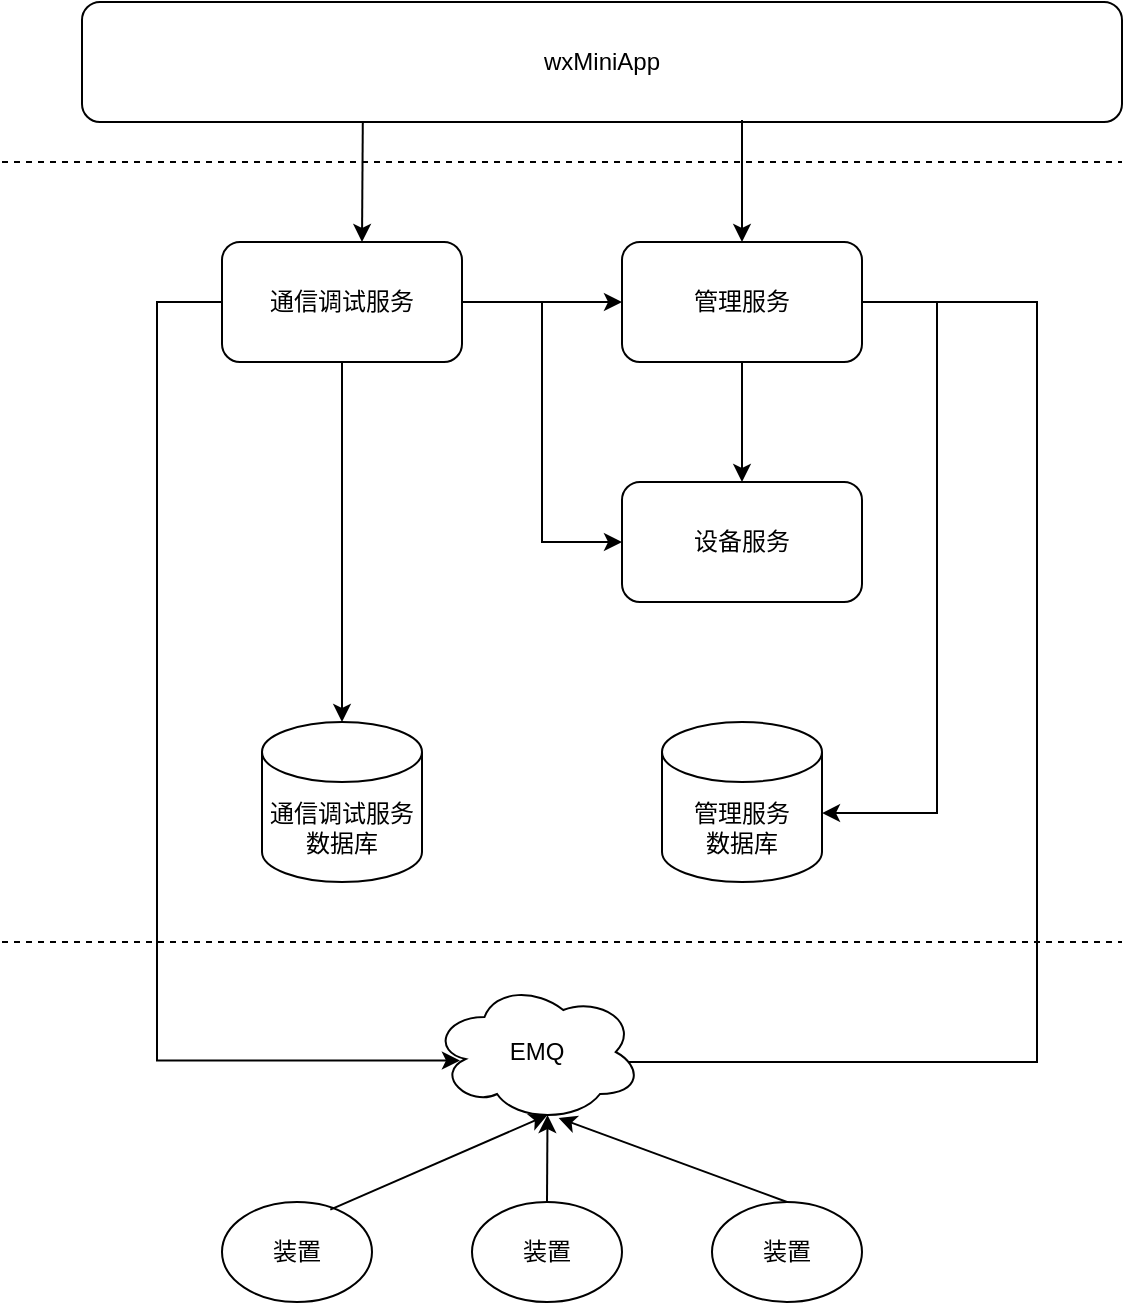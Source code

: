 <mxfile version="14.1.9" type="github">
  <diagram id="bD0QWK6CT8B8SLsxRT8G" name="Page-1">
    <mxGraphModel dx="1673" dy="878" grid="1" gridSize="10" guides="1" tooltips="1" connect="1" arrows="1" fold="1" page="1" pageScale="1" pageWidth="827" pageHeight="1169" math="0" shadow="0">
      <root>
        <mxCell id="0" />
        <mxCell id="1" parent="0" />
        <mxCell id="f1y5AYIvf9ieyhZj-kux-1" value="wxMiniApp" style="rounded=1;whiteSpace=wrap;html=1;" vertex="1" parent="1">
          <mxGeometry x="160" y="80" width="520" height="60" as="geometry" />
        </mxCell>
        <mxCell id="f1y5AYIvf9ieyhZj-kux-3" value="" style="endArrow=none;dashed=1;html=1;" edge="1" parent="1">
          <mxGeometry width="50" height="50" relative="1" as="geometry">
            <mxPoint x="120" y="160" as="sourcePoint" />
            <mxPoint x="680" y="160" as="targetPoint" />
          </mxGeometry>
        </mxCell>
        <mxCell id="f1y5AYIvf9ieyhZj-kux-16" style="edgeStyle=orthogonalEdgeStyle;rounded=0;orthogonalLoop=1;jettySize=auto;html=1;exitX=1;exitY=0.5;exitDx=0;exitDy=0;entryX=0;entryY=0.5;entryDx=0;entryDy=0;" edge="1" parent="1" source="f1y5AYIvf9ieyhZj-kux-5" target="f1y5AYIvf9ieyhZj-kux-6">
          <mxGeometry relative="1" as="geometry" />
        </mxCell>
        <mxCell id="f1y5AYIvf9ieyhZj-kux-17" style="edgeStyle=orthogonalEdgeStyle;rounded=0;orthogonalLoop=1;jettySize=auto;html=1;entryX=0;entryY=0.5;entryDx=0;entryDy=0;" edge="1" parent="1" source="f1y5AYIvf9ieyhZj-kux-5" target="f1y5AYIvf9ieyhZj-kux-7">
          <mxGeometry relative="1" as="geometry" />
        </mxCell>
        <mxCell id="f1y5AYIvf9ieyhZj-kux-19" style="edgeStyle=orthogonalEdgeStyle;rounded=0;orthogonalLoop=1;jettySize=auto;html=1;exitX=0.5;exitY=1;exitDx=0;exitDy=0;entryX=0.5;entryY=0;entryDx=0;entryDy=0;entryPerimeter=0;" edge="1" parent="1" source="f1y5AYIvf9ieyhZj-kux-5" target="f1y5AYIvf9ieyhZj-kux-8">
          <mxGeometry relative="1" as="geometry" />
        </mxCell>
        <mxCell id="f1y5AYIvf9ieyhZj-kux-20" style="edgeStyle=orthogonalEdgeStyle;rounded=0;orthogonalLoop=1;jettySize=auto;html=1;entryX=0.133;entryY=0.561;entryDx=0;entryDy=0;entryPerimeter=0;" edge="1" parent="1" source="f1y5AYIvf9ieyhZj-kux-5" target="f1y5AYIvf9ieyhZj-kux-10">
          <mxGeometry relative="1" as="geometry">
            <mxPoint x="290.5" y="570" as="targetPoint" />
            <Array as="points">
              <mxPoint x="197.5" y="230" />
              <mxPoint x="197.5" y="609" />
            </Array>
          </mxGeometry>
        </mxCell>
        <mxCell id="f1y5AYIvf9ieyhZj-kux-5" value="通信调试服务" style="rounded=1;whiteSpace=wrap;html=1;" vertex="1" parent="1">
          <mxGeometry x="230" y="200" width="120" height="60" as="geometry" />
        </mxCell>
        <mxCell id="f1y5AYIvf9ieyhZj-kux-15" style="edgeStyle=orthogonalEdgeStyle;rounded=0;orthogonalLoop=1;jettySize=auto;html=1;exitX=0.5;exitY=1;exitDx=0;exitDy=0;" edge="1" parent="1" source="f1y5AYIvf9ieyhZj-kux-6" target="f1y5AYIvf9ieyhZj-kux-7">
          <mxGeometry relative="1" as="geometry" />
        </mxCell>
        <mxCell id="f1y5AYIvf9ieyhZj-kux-18" style="edgeStyle=orthogonalEdgeStyle;rounded=0;orthogonalLoop=1;jettySize=auto;html=1;entryX=1;entryY=0.569;entryDx=0;entryDy=0;entryPerimeter=0;" edge="1" parent="1" source="f1y5AYIvf9ieyhZj-kux-6" target="f1y5AYIvf9ieyhZj-kux-9">
          <mxGeometry relative="1" as="geometry">
            <Array as="points">
              <mxPoint x="587.5" y="230" />
              <mxPoint x="587.5" y="486" />
            </Array>
          </mxGeometry>
        </mxCell>
        <mxCell id="f1y5AYIvf9ieyhZj-kux-21" style="edgeStyle=orthogonalEdgeStyle;rounded=0;orthogonalLoop=1;jettySize=auto;html=1;entryX=0.875;entryY=0.5;entryDx=0;entryDy=0;entryPerimeter=0;" edge="1" parent="1" source="f1y5AYIvf9ieyhZj-kux-6" target="f1y5AYIvf9ieyhZj-kux-10">
          <mxGeometry relative="1" as="geometry">
            <Array as="points">
              <mxPoint x="637.5" y="230" />
              <mxPoint x="637.5" y="610" />
              <mxPoint x="426.5" y="610" />
            </Array>
          </mxGeometry>
        </mxCell>
        <mxCell id="f1y5AYIvf9ieyhZj-kux-6" value="管理服务" style="rounded=1;whiteSpace=wrap;html=1;" vertex="1" parent="1">
          <mxGeometry x="430" y="200" width="120" height="60" as="geometry" />
        </mxCell>
        <mxCell id="f1y5AYIvf9ieyhZj-kux-7" value="设备服务" style="rounded=1;whiteSpace=wrap;html=1;" vertex="1" parent="1">
          <mxGeometry x="430" y="320" width="120" height="60" as="geometry" />
        </mxCell>
        <mxCell id="f1y5AYIvf9ieyhZj-kux-8" value="通信调试服务&lt;br&gt;数据库" style="shape=cylinder3;whiteSpace=wrap;html=1;boundedLbl=1;backgroundOutline=1;size=15;" vertex="1" parent="1">
          <mxGeometry x="250" y="440" width="80" height="80" as="geometry" />
        </mxCell>
        <mxCell id="f1y5AYIvf9ieyhZj-kux-9" value="管理服务&lt;br&gt;数据库" style="shape=cylinder3;whiteSpace=wrap;html=1;boundedLbl=1;backgroundOutline=1;size=15;" vertex="1" parent="1">
          <mxGeometry x="450" y="440" width="80" height="80" as="geometry" />
        </mxCell>
        <mxCell id="f1y5AYIvf9ieyhZj-kux-10" value="EMQ" style="ellipse;shape=cloud;whiteSpace=wrap;html=1;" vertex="1" parent="1">
          <mxGeometry x="335" y="570" width="105" height="70" as="geometry" />
        </mxCell>
        <mxCell id="f1y5AYIvf9ieyhZj-kux-11" value="装置" style="ellipse;whiteSpace=wrap;html=1;" vertex="1" parent="1">
          <mxGeometry x="230" y="680" width="75" height="50" as="geometry" />
        </mxCell>
        <mxCell id="f1y5AYIvf9ieyhZj-kux-12" value="装置" style="ellipse;whiteSpace=wrap;html=1;" vertex="1" parent="1">
          <mxGeometry x="355" y="680" width="75" height="50" as="geometry" />
        </mxCell>
        <mxCell id="f1y5AYIvf9ieyhZj-kux-13" value="装置" style="ellipse;whiteSpace=wrap;html=1;" vertex="1" parent="1">
          <mxGeometry x="475" y="680" width="75" height="50" as="geometry" />
        </mxCell>
        <mxCell id="f1y5AYIvf9ieyhZj-kux-14" value="" style="endArrow=none;dashed=1;html=1;" edge="1" parent="1">
          <mxGeometry width="50" height="50" relative="1" as="geometry">
            <mxPoint x="120" y="550" as="sourcePoint" />
            <mxPoint x="680" y="550" as="targetPoint" />
          </mxGeometry>
        </mxCell>
        <mxCell id="f1y5AYIvf9ieyhZj-kux-22" value="" style="endArrow=classic;html=1;entryX=0.5;entryY=0;entryDx=0;entryDy=0;" edge="1" parent="1" target="f1y5AYIvf9ieyhZj-kux-6">
          <mxGeometry width="50" height="50" relative="1" as="geometry">
            <mxPoint x="490" y="139" as="sourcePoint" />
            <mxPoint x="160" y="210" as="targetPoint" />
          </mxGeometry>
        </mxCell>
        <mxCell id="f1y5AYIvf9ieyhZj-kux-23" value="" style="endArrow=classic;html=1;exitX=0.27;exitY=1.005;exitDx=0;exitDy=0;exitPerimeter=0;" edge="1" parent="1" source="f1y5AYIvf9ieyhZj-kux-1">
          <mxGeometry width="50" height="50" relative="1" as="geometry">
            <mxPoint x="250" y="250" as="sourcePoint" />
            <mxPoint x="300" y="200" as="targetPoint" />
          </mxGeometry>
        </mxCell>
        <mxCell id="f1y5AYIvf9ieyhZj-kux-24" value="" style="endArrow=classic;html=1;exitX=0.722;exitY=0.077;exitDx=0;exitDy=0;exitPerimeter=0;entryX=0.55;entryY=0.95;entryDx=0;entryDy=0;entryPerimeter=0;" edge="1" parent="1" source="f1y5AYIvf9ieyhZj-kux-11" target="f1y5AYIvf9ieyhZj-kux-10">
          <mxGeometry width="50" height="50" relative="1" as="geometry">
            <mxPoint x="590" y="720" as="sourcePoint" />
            <mxPoint x="640" y="670" as="targetPoint" />
          </mxGeometry>
        </mxCell>
        <mxCell id="f1y5AYIvf9ieyhZj-kux-25" value="" style="endArrow=classic;html=1;exitX=0.5;exitY=0;exitDx=0;exitDy=0;entryX=0.55;entryY=0.95;entryDx=0;entryDy=0;entryPerimeter=0;" edge="1" parent="1" source="f1y5AYIvf9ieyhZj-kux-12" target="f1y5AYIvf9ieyhZj-kux-10">
          <mxGeometry width="50" height="50" relative="1" as="geometry">
            <mxPoint x="360" y="830" as="sourcePoint" />
            <mxPoint x="410" y="780" as="targetPoint" />
          </mxGeometry>
        </mxCell>
        <mxCell id="f1y5AYIvf9ieyhZj-kux-26" value="" style="endArrow=classic;html=1;exitX=0.5;exitY=0;exitDx=0;exitDy=0;entryX=0.603;entryY=0.971;entryDx=0;entryDy=0;entryPerimeter=0;" edge="1" parent="1" source="f1y5AYIvf9ieyhZj-kux-13" target="f1y5AYIvf9ieyhZj-kux-10">
          <mxGeometry width="50" height="50" relative="1" as="geometry">
            <mxPoint x="470" y="820" as="sourcePoint" />
            <mxPoint x="520" y="770" as="targetPoint" />
          </mxGeometry>
        </mxCell>
      </root>
    </mxGraphModel>
  </diagram>
</mxfile>
